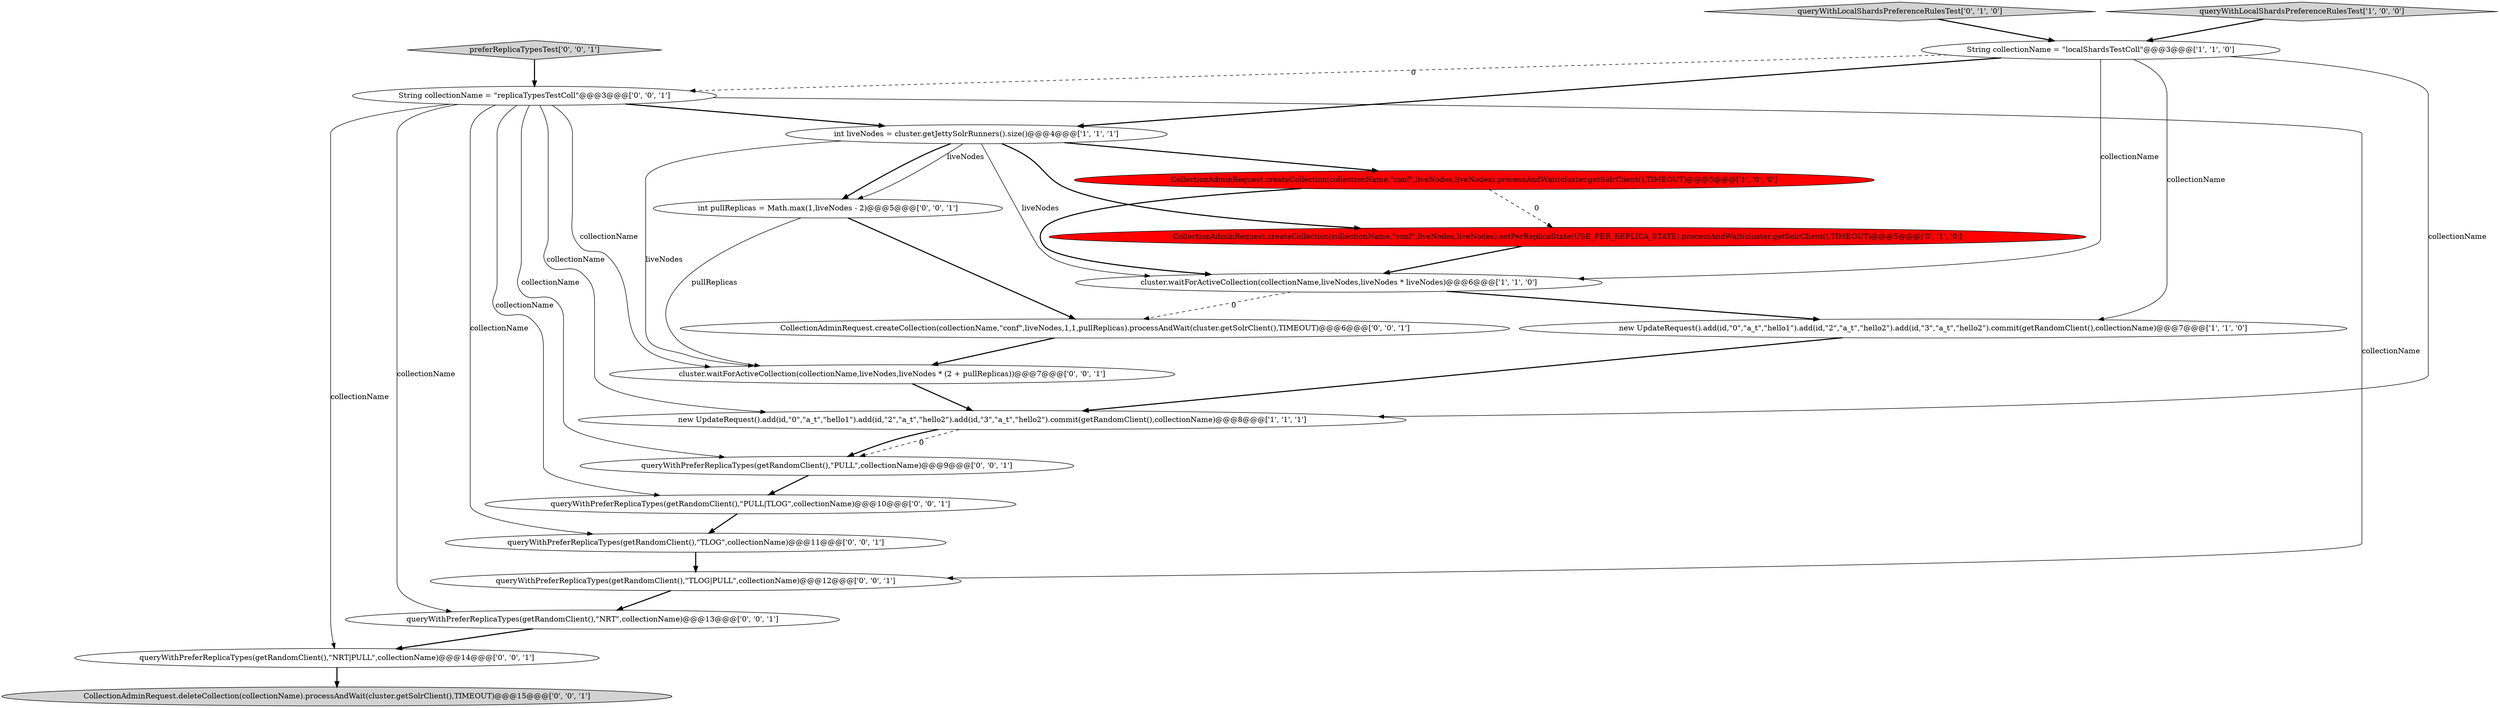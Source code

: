 digraph {
16 [style = filled, label = "String collectionName = \"replicaTypesTestColl\"@@@3@@@['0', '0', '1']", fillcolor = white, shape = ellipse image = "AAA0AAABBB3BBB"];
12 [style = filled, label = "queryWithPreferReplicaTypes(getRandomClient(),\"NRT|PULL\",collectionName)@@@14@@@['0', '0', '1']", fillcolor = white, shape = ellipse image = "AAA0AAABBB3BBB"];
10 [style = filled, label = "queryWithPreferReplicaTypes(getRandomClient(),\"NRT\",collectionName)@@@13@@@['0', '0', '1']", fillcolor = white, shape = ellipse image = "AAA0AAABBB3BBB"];
1 [style = filled, label = "String collectionName = \"localShardsTestColl\"@@@3@@@['1', '1', '0']", fillcolor = white, shape = ellipse image = "AAA0AAABBB1BBB"];
14 [style = filled, label = "CollectionAdminRequest.createCollection(collectionName,\"conf\",liveNodes,1,1,pullReplicas).processAndWait(cluster.getSolrClient(),TIMEOUT)@@@6@@@['0', '0', '1']", fillcolor = white, shape = ellipse image = "AAA0AAABBB3BBB"];
8 [style = filled, label = "queryWithLocalShardsPreferenceRulesTest['0', '1', '0']", fillcolor = lightgray, shape = diamond image = "AAA0AAABBB2BBB"];
4 [style = filled, label = "new UpdateRequest().add(id,\"0\",\"a_t\",\"hello1\").add(id,\"2\",\"a_t\",\"hello2\").add(id,\"3\",\"a_t\",\"hello2\").commit(getRandomClient(),collectionName)@@@7@@@['1', '1', '0']", fillcolor = white, shape = ellipse image = "AAA0AAABBB1BBB"];
17 [style = filled, label = "preferReplicaTypesTest['0', '0', '1']", fillcolor = lightgray, shape = diamond image = "AAA0AAABBB3BBB"];
5 [style = filled, label = "queryWithLocalShardsPreferenceRulesTest['1', '0', '0']", fillcolor = lightgray, shape = diamond image = "AAA0AAABBB1BBB"];
13 [style = filled, label = "queryWithPreferReplicaTypes(getRandomClient(),\"TLOG\",collectionName)@@@11@@@['0', '0', '1']", fillcolor = white, shape = ellipse image = "AAA0AAABBB3BBB"];
19 [style = filled, label = "queryWithPreferReplicaTypes(getRandomClient(),\"TLOG|PULL\",collectionName)@@@12@@@['0', '0', '1']", fillcolor = white, shape = ellipse image = "AAA0AAABBB3BBB"];
9 [style = filled, label = "queryWithPreferReplicaTypes(getRandomClient(),\"PULL|TLOG\",collectionName)@@@10@@@['0', '0', '1']", fillcolor = white, shape = ellipse image = "AAA0AAABBB3BBB"];
18 [style = filled, label = "queryWithPreferReplicaTypes(getRandomClient(),\"PULL\",collectionName)@@@9@@@['0', '0', '1']", fillcolor = white, shape = ellipse image = "AAA0AAABBB3BBB"];
2 [style = filled, label = "CollectionAdminRequest.createCollection(collectionName,\"conf\",liveNodes,liveNodes).processAndWait(cluster.getSolrClient(),TIMEOUT)@@@5@@@['1', '0', '0']", fillcolor = red, shape = ellipse image = "AAA1AAABBB1BBB"];
20 [style = filled, label = "CollectionAdminRequest.deleteCollection(collectionName).processAndWait(cluster.getSolrClient(),TIMEOUT)@@@15@@@['0', '0', '1']", fillcolor = lightgray, shape = ellipse image = "AAA0AAABBB3BBB"];
0 [style = filled, label = "new UpdateRequest().add(id,\"0\",\"a_t\",\"hello1\").add(id,\"2\",\"a_t\",\"hello2\").add(id,\"3\",\"a_t\",\"hello2\").commit(getRandomClient(),collectionName)@@@8@@@['1', '1', '1']", fillcolor = white, shape = ellipse image = "AAA0AAABBB1BBB"];
3 [style = filled, label = "int liveNodes = cluster.getJettySolrRunners().size()@@@4@@@['1', '1', '1']", fillcolor = white, shape = ellipse image = "AAA0AAABBB1BBB"];
7 [style = filled, label = "CollectionAdminRequest.createCollection(collectionName,\"conf\",liveNodes,liveNodes).setPerReplicaState(USE_PER_REPLICA_STATE).processAndWait(cluster.getSolrClient(),TIMEOUT)@@@5@@@['0', '1', '0']", fillcolor = red, shape = ellipse image = "AAA1AAABBB2BBB"];
11 [style = filled, label = "int pullReplicas = Math.max(1,liveNodes - 2)@@@5@@@['0', '0', '1']", fillcolor = white, shape = ellipse image = "AAA0AAABBB3BBB"];
6 [style = filled, label = "cluster.waitForActiveCollection(collectionName,liveNodes,liveNodes * liveNodes)@@@6@@@['1', '1', '0']", fillcolor = white, shape = ellipse image = "AAA0AAABBB1BBB"];
15 [style = filled, label = "cluster.waitForActiveCollection(collectionName,liveNodes,liveNodes * (2 + pullReplicas))@@@7@@@['0', '0', '1']", fillcolor = white, shape = ellipse image = "AAA0AAABBB3BBB"];
1->0 [style = solid, label="collectionName"];
16->3 [style = bold, label=""];
1->4 [style = solid, label="collectionName"];
16->0 [style = solid, label="collectionName"];
16->10 [style = solid, label="collectionName"];
11->14 [style = bold, label=""];
2->6 [style = bold, label=""];
16->19 [style = solid, label="collectionName"];
1->3 [style = bold, label=""];
3->11 [style = bold, label=""];
12->20 [style = bold, label=""];
16->13 [style = solid, label="collectionName"];
19->10 [style = bold, label=""];
16->18 [style = solid, label="collectionName"];
6->14 [style = dashed, label="0"];
2->7 [style = dashed, label="0"];
4->0 [style = bold, label=""];
8->1 [style = bold, label=""];
6->4 [style = bold, label=""];
5->1 [style = bold, label=""];
3->15 [style = solid, label="liveNodes"];
13->19 [style = bold, label=""];
1->6 [style = solid, label="collectionName"];
3->2 [style = bold, label=""];
16->12 [style = solid, label="collectionName"];
3->7 [style = bold, label=""];
10->12 [style = bold, label=""];
1->16 [style = dashed, label="0"];
15->0 [style = bold, label=""];
7->6 [style = bold, label=""];
3->6 [style = solid, label="liveNodes"];
16->9 [style = solid, label="collectionName"];
18->9 [style = bold, label=""];
11->15 [style = solid, label="pullReplicas"];
3->11 [style = solid, label="liveNodes"];
0->18 [style = dashed, label="0"];
0->18 [style = bold, label=""];
14->15 [style = bold, label=""];
16->15 [style = solid, label="collectionName"];
17->16 [style = bold, label=""];
9->13 [style = bold, label=""];
}
